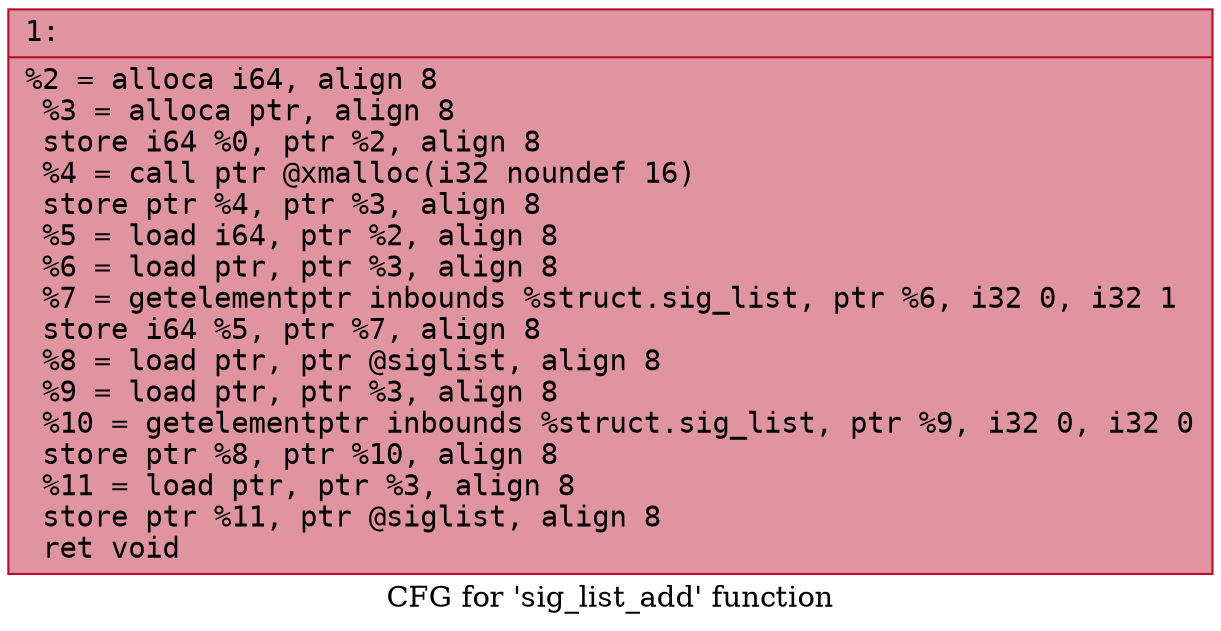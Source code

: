 digraph "CFG for 'sig_list_add' function" {
	label="CFG for 'sig_list_add' function";

	Node0x600001f6d7c0 [shape=record,color="#b70d28ff", style=filled, fillcolor="#b70d2870" fontname="Courier",label="{1:\l|  %2 = alloca i64, align 8\l  %3 = alloca ptr, align 8\l  store i64 %0, ptr %2, align 8\l  %4 = call ptr @xmalloc(i32 noundef 16)\l  store ptr %4, ptr %3, align 8\l  %5 = load i64, ptr %2, align 8\l  %6 = load ptr, ptr %3, align 8\l  %7 = getelementptr inbounds %struct.sig_list, ptr %6, i32 0, i32 1\l  store i64 %5, ptr %7, align 8\l  %8 = load ptr, ptr @siglist, align 8\l  %9 = load ptr, ptr %3, align 8\l  %10 = getelementptr inbounds %struct.sig_list, ptr %9, i32 0, i32 0\l  store ptr %8, ptr %10, align 8\l  %11 = load ptr, ptr %3, align 8\l  store ptr %11, ptr @siglist, align 8\l  ret void\l}"];
}
